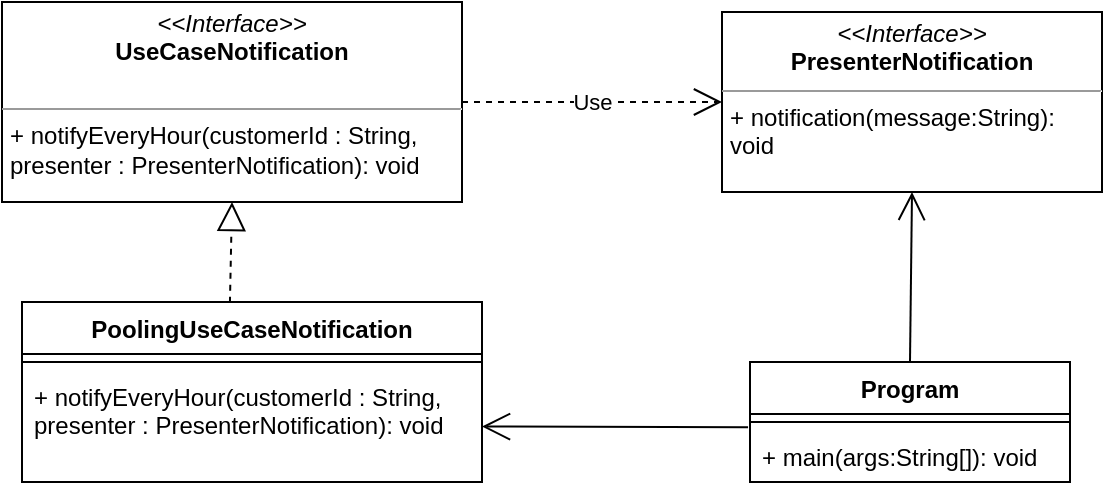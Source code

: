 <mxfile version="21.1.1" type="github">
  <diagram name="Página-1" id="OeL_CK_kcU0KIcxbCFAl">
    <mxGraphModel dx="1050" dy="542" grid="1" gridSize="10" guides="1" tooltips="1" connect="1" arrows="1" fold="1" page="1" pageScale="1" pageWidth="827" pageHeight="1169" math="0" shadow="0">
      <root>
        <mxCell id="0" />
        <mxCell id="1" parent="0" />
        <mxCell id="09NbktuAmbJn0I2fzC5n-3" value="&lt;p style=&quot;margin:0px;margin-top:4px;text-align:center;&quot;&gt;&lt;i&gt;&amp;lt;&amp;lt;Interface&amp;gt;&amp;gt;&lt;/i&gt;&lt;br&gt;&lt;b&gt;UseCaseNotification&lt;/b&gt;&lt;/p&gt;&lt;p style=&quot;margin:0px;margin-left:4px;&quot;&gt;&lt;br&gt;&lt;/p&gt;&lt;hr size=&quot;1&quot;&gt;&lt;p style=&quot;margin:0px;margin-left:4px;&quot;&gt;+ notifyEveryHour(customerId : String, presenter : PresenterNotification): void&lt;/p&gt;" style="verticalAlign=top;align=left;overflow=fill;fontSize=12;fontFamily=Helvetica;html=1;whiteSpace=wrap;" parent="1" vertex="1">
          <mxGeometry x="40" y="100" width="230" height="100" as="geometry" />
        </mxCell>
        <mxCell id="09NbktuAmbJn0I2fzC5n-4" value="PoolingUseCaseNotification" style="swimlane;fontStyle=1;align=center;verticalAlign=top;childLayout=stackLayout;horizontal=1;startSize=26;horizontalStack=0;resizeParent=1;resizeParentMax=0;resizeLast=0;collapsible=1;marginBottom=0;whiteSpace=wrap;html=1;" parent="1" vertex="1">
          <mxGeometry x="50" y="250" width="230" height="90" as="geometry" />
        </mxCell>
        <mxCell id="09NbktuAmbJn0I2fzC5n-6" value="" style="line;strokeWidth=1;fillColor=none;align=left;verticalAlign=middle;spacingTop=-1;spacingLeft=3;spacingRight=3;rotatable=0;labelPosition=right;points=[];portConstraint=eastwest;strokeColor=inherit;" parent="09NbktuAmbJn0I2fzC5n-4" vertex="1">
          <mxGeometry y="26" width="230" height="8" as="geometry" />
        </mxCell>
        <mxCell id="09NbktuAmbJn0I2fzC5n-7" value="+ notifyEveryHour(customerId : String, presenter : PresenterNotification): void" style="text;strokeColor=none;fillColor=none;align=left;verticalAlign=top;spacingLeft=4;spacingRight=4;overflow=hidden;rotatable=0;points=[[0,0.5],[1,0.5]];portConstraint=eastwest;whiteSpace=wrap;html=1;" parent="09NbktuAmbJn0I2fzC5n-4" vertex="1">
          <mxGeometry y="34" width="230" height="56" as="geometry" />
        </mxCell>
        <mxCell id="09NbktuAmbJn0I2fzC5n-9" value="&lt;p style=&quot;margin:0px;margin-top:4px;text-align:center;&quot;&gt;&lt;i&gt;&amp;lt;&amp;lt;Interface&amp;gt;&amp;gt;&lt;/i&gt;&lt;br&gt;&lt;b&gt;PresenterNotification&lt;/b&gt;&lt;/p&gt;&lt;hr size=&quot;1&quot;&gt;&lt;p style=&quot;margin:0px;margin-left:4px;&quot;&gt;&lt;/p&gt;&lt;p style=&quot;margin:0px;margin-left:4px;&quot;&gt;+ notification(message:String): void&lt;/p&gt;" style="verticalAlign=top;align=left;overflow=fill;fontSize=12;fontFamily=Helvetica;html=1;whiteSpace=wrap;" parent="1" vertex="1">
          <mxGeometry x="400" y="105" width="190" height="90" as="geometry" />
        </mxCell>
        <mxCell id="09NbktuAmbJn0I2fzC5n-12" value="" style="endArrow=block;dashed=1;endFill=0;endSize=12;html=1;rounded=0;entryX=0.5;entryY=1;entryDx=0;entryDy=0;exitX=0.452;exitY=0.004;exitDx=0;exitDy=0;exitPerimeter=0;" parent="1" source="09NbktuAmbJn0I2fzC5n-4" target="09NbktuAmbJn0I2fzC5n-3" edge="1">
          <mxGeometry width="160" relative="1" as="geometry">
            <mxPoint x="135" y="330" as="sourcePoint" />
            <mxPoint x="260" y="290" as="targetPoint" />
          </mxGeometry>
        </mxCell>
        <mxCell id="09NbktuAmbJn0I2fzC5n-13" value="Use" style="endArrow=open;endSize=12;dashed=1;html=1;rounded=0;entryX=0;entryY=0.5;entryDx=0;entryDy=0;exitX=1;exitY=0.5;exitDx=0;exitDy=0;" parent="1" source="09NbktuAmbJn0I2fzC5n-3" target="09NbktuAmbJn0I2fzC5n-9" edge="1">
          <mxGeometry width="160" relative="1" as="geometry">
            <mxPoint x="249" y="163" as="sourcePoint" />
            <mxPoint x="490" y="280" as="targetPoint" />
          </mxGeometry>
        </mxCell>
        <mxCell id="09NbktuAmbJn0I2fzC5n-14" value="Program" style="swimlane;fontStyle=1;align=center;verticalAlign=top;childLayout=stackLayout;horizontal=1;startSize=26;horizontalStack=0;resizeParent=1;resizeParentMax=0;resizeLast=0;collapsible=1;marginBottom=0;whiteSpace=wrap;html=1;" parent="1" vertex="1">
          <mxGeometry x="414" y="280" width="160" height="60" as="geometry" />
        </mxCell>
        <mxCell id="09NbktuAmbJn0I2fzC5n-16" value="" style="line;strokeWidth=1;fillColor=none;align=left;verticalAlign=middle;spacingTop=-1;spacingLeft=3;spacingRight=3;rotatable=0;labelPosition=right;points=[];portConstraint=eastwest;strokeColor=inherit;" parent="09NbktuAmbJn0I2fzC5n-14" vertex="1">
          <mxGeometry y="26" width="160" height="8" as="geometry" />
        </mxCell>
        <mxCell id="09NbktuAmbJn0I2fzC5n-17" value="+ main(args:String[]): void" style="text;strokeColor=none;fillColor=none;align=left;verticalAlign=top;spacingLeft=4;spacingRight=4;overflow=hidden;rotatable=0;points=[[0,0.5],[1,0.5]];portConstraint=eastwest;whiteSpace=wrap;html=1;" parent="09NbktuAmbJn0I2fzC5n-14" vertex="1">
          <mxGeometry y="34" width="160" height="26" as="geometry" />
        </mxCell>
        <mxCell id="09NbktuAmbJn0I2fzC5n-24" value="" style="endArrow=open;endFill=1;endSize=12;html=1;rounded=0;exitX=-0.006;exitY=-0.054;exitDx=0;exitDy=0;exitPerimeter=0;" parent="1" source="09NbktuAmbJn0I2fzC5n-17" target="09NbktuAmbJn0I2fzC5n-7" edge="1">
          <mxGeometry width="160" relative="1" as="geometry">
            <mxPoint x="330" y="280" as="sourcePoint" />
            <mxPoint x="490" y="280" as="targetPoint" />
          </mxGeometry>
        </mxCell>
        <mxCell id="09NbktuAmbJn0I2fzC5n-25" value="" style="endArrow=open;endFill=1;endSize=12;html=1;rounded=0;exitX=0.5;exitY=0;exitDx=0;exitDy=0;entryX=0.5;entryY=1;entryDx=0;entryDy=0;" parent="1" source="09NbktuAmbJn0I2fzC5n-14" target="09NbktuAmbJn0I2fzC5n-9" edge="1">
          <mxGeometry width="160" relative="1" as="geometry">
            <mxPoint x="330" y="280" as="sourcePoint" />
            <mxPoint x="490" y="280" as="targetPoint" />
          </mxGeometry>
        </mxCell>
      </root>
    </mxGraphModel>
  </diagram>
</mxfile>
